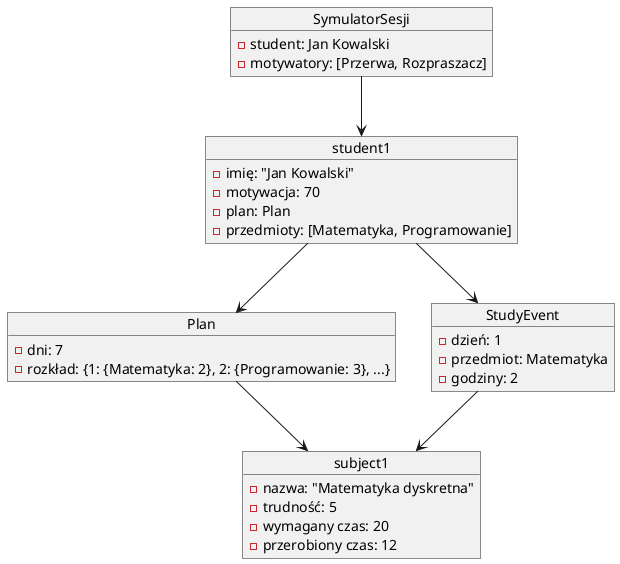 @startuml

object student1 {
  - imię: "Jan Kowalski"
  - motywacja: 70
  - plan: Plan
  - przedmioty: [Matematyka, Programowanie]
}

object subject1 {
  - nazwa: "Matematyka dyskretna"
  - trudność: 5
  - wymagany czas: 20
  - przerobiony czas: 12
}
object Plan{
  - dni: 7
  - rozkład: {1: {Matematyka: 2}, 2: {Programowanie: 3}, ...}
}

object StudyEvent {
  - dzień: 1
  - przedmiot: Matematyka
  - godziny: 2
}

object SymulatorSesji {
  - student: Jan Kowalski
  - motywatory: [Przerwa, Rozpraszacz]
}

student1 --> Plan
Plan --> subject1
StudyEvent --> subject1
student1 --> StudyEvent
SymulatorSesji --> student1

@enduml
